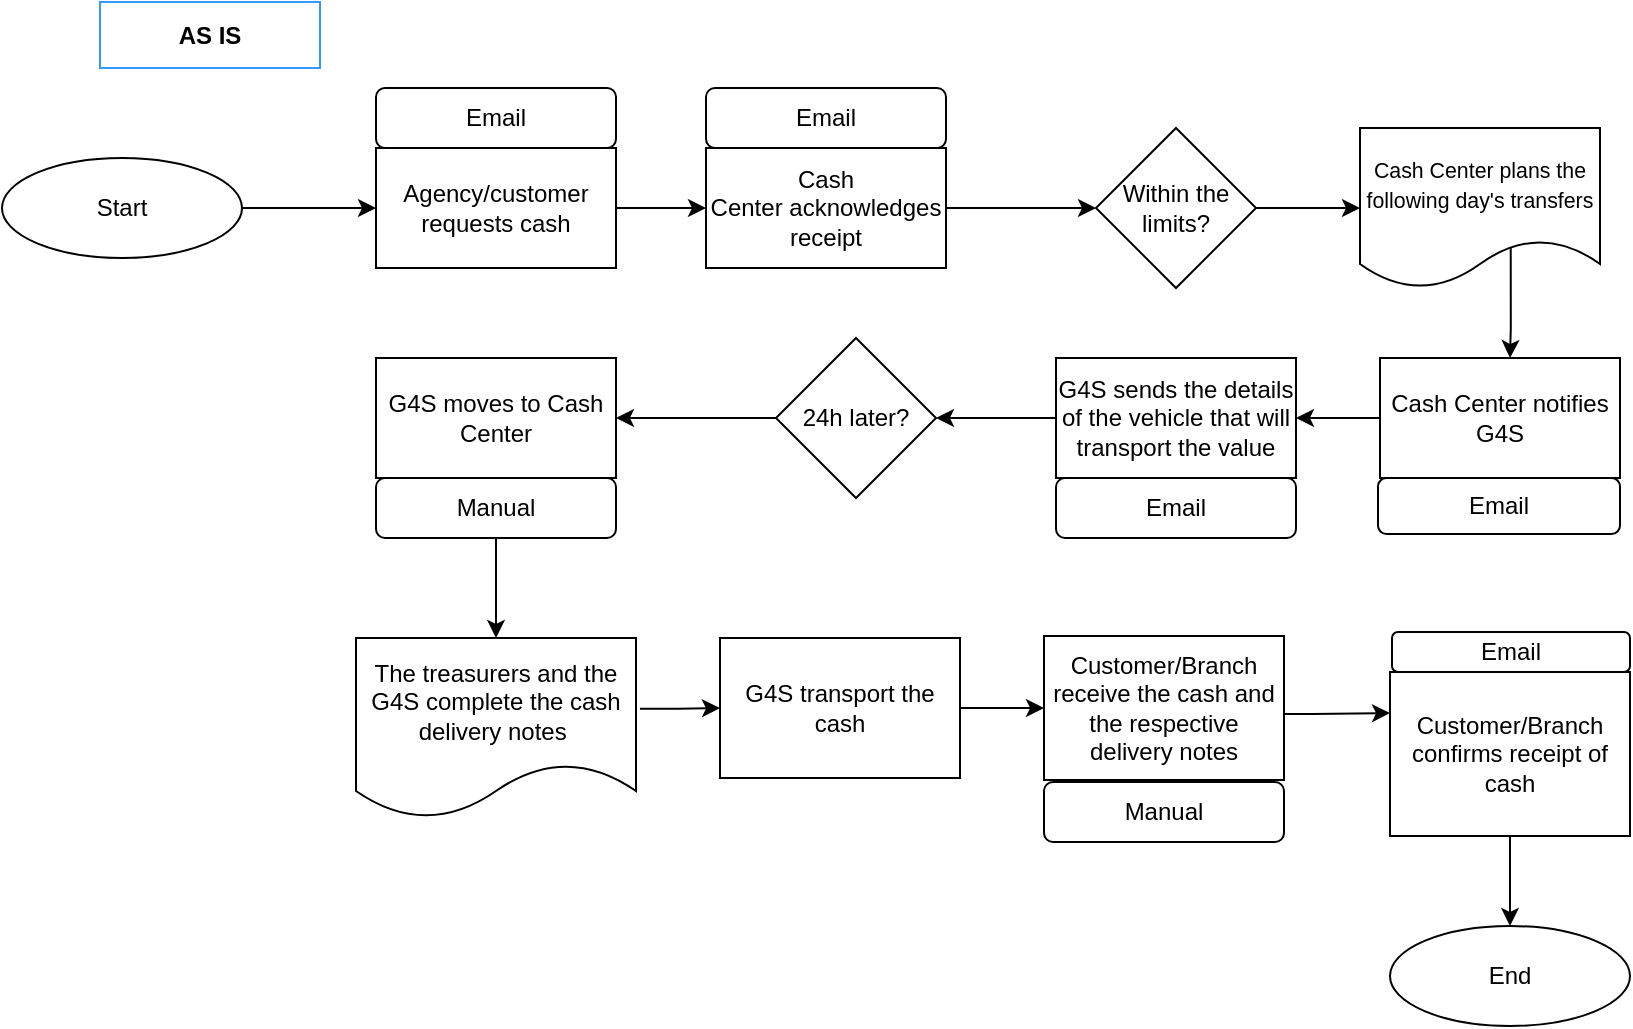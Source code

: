<mxfile version="12.5.5" type="github"><diagram id="KHUmmrRvuqtqpvikhF0g" name="Page-1"><mxGraphModel dx="782" dy="420" grid="0" gridSize="10" guides="1" tooltips="1" connect="1" arrows="1" fold="1" page="1" pageScale="1" pageWidth="850" pageHeight="1100" math="0" shadow="0"><root><mxCell id="0"/><mxCell id="1" parent="0"/><mxCell id="3RwoFmypabzo7vE2D890-11" value="" style="edgeStyle=orthogonalEdgeStyle;rounded=0;orthogonalLoop=1;jettySize=auto;html=1;" parent="1" source="3RwoFmypabzo7vE2D890-2" target="3RwoFmypabzo7vE2D890-3" edge="1"><mxGeometry relative="1" as="geometry"/></mxCell><mxCell id="3RwoFmypabzo7vE2D890-2" value="Agency/customer requests cash" style="rounded=0;whiteSpace=wrap;html=1;" parent="1" vertex="1"><mxGeometry x="200" y="105" width="120" height="60" as="geometry"/></mxCell><mxCell id="3RwoFmypabzo7vE2D890-12" value="" style="edgeStyle=orthogonalEdgeStyle;rounded=0;orthogonalLoop=1;jettySize=auto;html=1;entryX=0;entryY=0.5;entryDx=0;entryDy=0;" parent="1" source="3RwoFmypabzo7vE2D890-3" target="3RwoFmypabzo7vE2D890-7" edge="1"><mxGeometry relative="1" as="geometry"><mxPoint x="520" y="135" as="targetPoint"/></mxGeometry></mxCell><mxCell id="3RwoFmypabzo7vE2D890-3" value="Cash Center&amp;nbsp;acknowledges receipt" style="rounded=0;whiteSpace=wrap;html=1;" parent="1" vertex="1"><mxGeometry x="365" y="105" width="120" height="60" as="geometry"/></mxCell><mxCell id="3RwoFmypabzo7vE2D890-15" value="" style="edgeStyle=orthogonalEdgeStyle;rounded=0;orthogonalLoop=1;jettySize=auto;html=1;" parent="1" source="3RwoFmypabzo7vE2D890-7" target="3RwoFmypabzo7vE2D890-36" edge="1"><mxGeometry relative="1" as="geometry"><mxPoint x="670" y="135" as="targetPoint"/></mxGeometry></mxCell><mxCell id="3RwoFmypabzo7vE2D890-7" value="Within the limits?" style="rhombus;whiteSpace=wrap;html=1;" parent="1" vertex="1"><mxGeometry x="560" y="95" width="80" height="80" as="geometry"/></mxCell><mxCell id="3RwoFmypabzo7vE2D890-10" value="" style="edgeStyle=orthogonalEdgeStyle;rounded=0;orthogonalLoop=1;jettySize=auto;html=1;" parent="1" source="3RwoFmypabzo7vE2D890-8" target="3RwoFmypabzo7vE2D890-2" edge="1"><mxGeometry relative="1" as="geometry"/></mxCell><mxCell id="3RwoFmypabzo7vE2D890-8" value="Start" style="ellipse;whiteSpace=wrap;html=1;" parent="1" vertex="1"><mxGeometry x="13" y="110" width="120" height="50" as="geometry"/></mxCell><mxCell id="3RwoFmypabzo7vE2D890-13" value="Email" style="rounded=1;whiteSpace=wrap;html=1;" parent="1" vertex="1"><mxGeometry x="365" y="75" width="120" height="30" as="geometry"/></mxCell><mxCell id="3RwoFmypabzo7vE2D890-20" value="" style="edgeStyle=orthogonalEdgeStyle;rounded=0;orthogonalLoop=1;jettySize=auto;html=1;exitX=0.628;exitY=0.729;exitDx=0;exitDy=0;exitPerimeter=0;" parent="1" source="3RwoFmypabzo7vE2D890-36" edge="1"><mxGeometry relative="1" as="geometry"><mxPoint x="730" y="165" as="sourcePoint"/><mxPoint x="767" y="210" as="targetPoint"/></mxGeometry></mxCell><mxCell id="3RwoFmypabzo7vE2D890-16" value="G4S moves to Cash Center" style="rounded=0;whiteSpace=wrap;html=1;" parent="1" vertex="1"><mxGeometry x="200" y="210" width="120" height="60" as="geometry"/></mxCell><mxCell id="3RwoFmypabzo7vE2D890-24" value="" style="edgeStyle=orthogonalEdgeStyle;rounded=0;orthogonalLoop=1;jettySize=auto;html=1;" parent="1" source="3RwoFmypabzo7vE2D890-25" target="3RwoFmypabzo7vE2D890-16" edge="1"><mxGeometry relative="1" as="geometry"><mxPoint x="365" y="220" as="sourcePoint"/></mxGeometry></mxCell><mxCell id="3RwoFmypabzo7vE2D890-23" value="" style="edgeStyle=orthogonalEdgeStyle;rounded=0;orthogonalLoop=1;jettySize=auto;html=1;entryX=1;entryY=0.5;entryDx=0;entryDy=0;" parent="1" source="3RwoFmypabzo7vE2D890-18" target="3RwoFmypabzo7vE2D890-25" edge="1"><mxGeometry relative="1" as="geometry"><mxPoint x="470" y="220" as="targetPoint"/></mxGeometry></mxCell><mxCell id="3RwoFmypabzo7vE2D890-18" value="G4S sends the details of the vehicle that will transport the value" style="rounded=0;whiteSpace=wrap;html=1;" parent="1" vertex="1"><mxGeometry x="540" y="210" width="120" height="60" as="geometry"/></mxCell><mxCell id="3RwoFmypabzo7vE2D890-22" value="" style="edgeStyle=orthogonalEdgeStyle;rounded=0;orthogonalLoop=1;jettySize=auto;html=1;" parent="1" source="3RwoFmypabzo7vE2D890-19" target="3RwoFmypabzo7vE2D890-18" edge="1"><mxGeometry relative="1" as="geometry"/></mxCell><mxCell id="3RwoFmypabzo7vE2D890-19" value="Cash Center&amp;nbsp;notifies G4S" style="rounded=0;whiteSpace=wrap;html=1;" parent="1" vertex="1"><mxGeometry x="702" y="210" width="120" height="60" as="geometry"/></mxCell><mxCell id="3RwoFmypabzo7vE2D890-21" value="Email" style="rounded=1;whiteSpace=wrap;html=1;" parent="1" vertex="1"><mxGeometry x="701" y="270" width="121" height="28" as="geometry"/></mxCell><mxCell id="3RwoFmypabzo7vE2D890-25" value="24h later?" style="rhombus;whiteSpace=wrap;html=1;" parent="1" vertex="1"><mxGeometry x="400" y="200" width="80" height="80" as="geometry"/></mxCell><mxCell id="3RwoFmypabzo7vE2D890-39" value="" style="edgeStyle=orthogonalEdgeStyle;rounded=0;orthogonalLoop=1;jettySize=auto;html=1;" parent="1" source="3RwoFmypabzo7vE2D890-27" target="3RwoFmypabzo7vE2D890-33" edge="1"><mxGeometry relative="1" as="geometry"/></mxCell><mxCell id="3RwoFmypabzo7vE2D890-27" value="G4S transport the cash" style="rounded=0;whiteSpace=wrap;html=1;" parent="1" vertex="1"><mxGeometry x="372" y="350" width="120" height="70" as="geometry"/></mxCell><mxCell id="3RwoFmypabzo7vE2D890-29" value="Email" style="rounded=1;whiteSpace=wrap;html=1;" parent="1" vertex="1"><mxGeometry x="540" y="270" width="120" height="30" as="geometry"/></mxCell><mxCell id="3RwoFmypabzo7vE2D890-32" value="" style="edgeStyle=orthogonalEdgeStyle;rounded=0;orthogonalLoop=1;jettySize=auto;html=1;entryX=0.5;entryY=0;entryDx=0;entryDy=0;" parent="1" source="3RwoFmypabzo7vE2D890-30" target="3RwoFmypabzo7vE2D890-37" edge="1"><mxGeometry relative="1" as="geometry"><mxPoint x="263" y="340" as="targetPoint"/></mxGeometry></mxCell><mxCell id="3RwoFmypabzo7vE2D890-30" value="Manual" style="rounded=1;whiteSpace=wrap;html=1;" parent="1" vertex="1"><mxGeometry x="200" y="270" width="120" height="30" as="geometry"/></mxCell><mxCell id="3RwoFmypabzo7vE2D890-40" value="" style="edgeStyle=orthogonalEdgeStyle;rounded=0;orthogonalLoop=1;jettySize=auto;html=1;entryX=0;entryY=0.25;entryDx=0;entryDy=0;" parent="1" source="3RwoFmypabzo7vE2D890-33" target="3RwoFmypabzo7vE2D890-34" edge="1"><mxGeometry relative="1" as="geometry"><mxPoint x="707" y="388" as="targetPoint"/><Array as="points"><mxPoint x="668" y="388"/><mxPoint x="668" y="388"/></Array></mxGeometry></mxCell><mxCell id="3RwoFmypabzo7vE2D890-33" value="Customer/Branch receive the cash and the respective delivery notes" style="rounded=0;whiteSpace=wrap;html=1;" parent="1" vertex="1"><mxGeometry x="534" y="349" width="120" height="72" as="geometry"/></mxCell><mxCell id="3RwoFmypabzo7vE2D890-42" value="" style="edgeStyle=orthogonalEdgeStyle;rounded=0;orthogonalLoop=1;jettySize=auto;html=1;" parent="1" source="3RwoFmypabzo7vE2D890-34" target="3RwoFmypabzo7vE2D890-41" edge="1"><mxGeometry relative="1" as="geometry"/></mxCell><mxCell id="3RwoFmypabzo7vE2D890-34" value="Customer/Branch confirms receipt of cash" style="rounded=0;whiteSpace=wrap;html=1;" parent="1" vertex="1"><mxGeometry x="707" y="367" width="120" height="82" as="geometry"/></mxCell><mxCell id="3RwoFmypabzo7vE2D890-36" value="&lt;span style=&quot;font-size: 10.667px&quot;&gt;Cash Center plans the following day's transfers&lt;/span&gt;" style="shape=document;whiteSpace=wrap;html=1;boundedLbl=1;" parent="1" vertex="1"><mxGeometry x="692" y="95" width="120" height="80" as="geometry"/></mxCell><mxCell id="3RwoFmypabzo7vE2D890-38" value="" style="edgeStyle=orthogonalEdgeStyle;rounded=0;orthogonalLoop=1;jettySize=auto;html=1;exitX=1.014;exitY=0.393;exitDx=0;exitDy=0;exitPerimeter=0;" parent="1" source="3RwoFmypabzo7vE2D890-37" target="3RwoFmypabzo7vE2D890-27" edge="1"><mxGeometry relative="1" as="geometry"/></mxCell><mxCell id="3RwoFmypabzo7vE2D890-37" value="The treasurers and the G4S complete the cash delivery notes&amp;nbsp;" style="shape=document;whiteSpace=wrap;html=1;boundedLbl=1;" parent="1" vertex="1"><mxGeometry x="190" y="350" width="140" height="90" as="geometry"/></mxCell><mxCell id="3RwoFmypabzo7vE2D890-41" value="End" style="ellipse;whiteSpace=wrap;html=1;" parent="1" vertex="1"><mxGeometry x="707" y="494" width="120" height="50" as="geometry"/></mxCell><mxCell id="3RwoFmypabzo7vE2D890-43" value="Manual" style="rounded=1;whiteSpace=wrap;html=1;" parent="1" vertex="1"><mxGeometry x="534" y="422" width="120" height="30" as="geometry"/></mxCell><mxCell id="3RwoFmypabzo7vE2D890-44" value="Email" style="rounded=1;whiteSpace=wrap;html=1;direction=north;" parent="1" vertex="1"><mxGeometry x="708" y="347" width="119" height="20" as="geometry"/></mxCell><mxCell id="3RwoFmypabzo7vE2D890-48" value="Email" style="rounded=1;whiteSpace=wrap;html=1;" parent="1" vertex="1"><mxGeometry x="200" y="75" width="120" height="30" as="geometry"/></mxCell><mxCell id="3RwoFmypabzo7vE2D890-54" value="&lt;b&gt;AS IS&lt;br&gt;&lt;/b&gt;" style="text;html=1;strokeColor=#3399FF;fillColor=none;align=center;verticalAlign=middle;whiteSpace=wrap;rounded=0;" parent="1" vertex="1"><mxGeometry x="62" y="32" width="110" height="33" as="geometry"/></mxCell></root></mxGraphModel></diagram></mxfile>